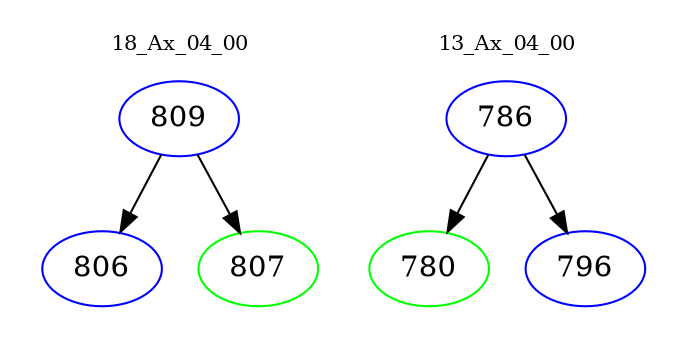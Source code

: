 digraph{
subgraph cluster_0 {
color = white
label = "18_Ax_04_00";
fontsize=10;
T0_809 [label="809", color="blue"]
T0_809 -> T0_806 [color="black"]
T0_806 [label="806", color="blue"]
T0_809 -> T0_807 [color="black"]
T0_807 [label="807", color="green"]
}
subgraph cluster_1 {
color = white
label = "13_Ax_04_00";
fontsize=10;
T1_786 [label="786", color="blue"]
T1_786 -> T1_780 [color="black"]
T1_780 [label="780", color="green"]
T1_786 -> T1_796 [color="black"]
T1_796 [label="796", color="blue"]
}
}
